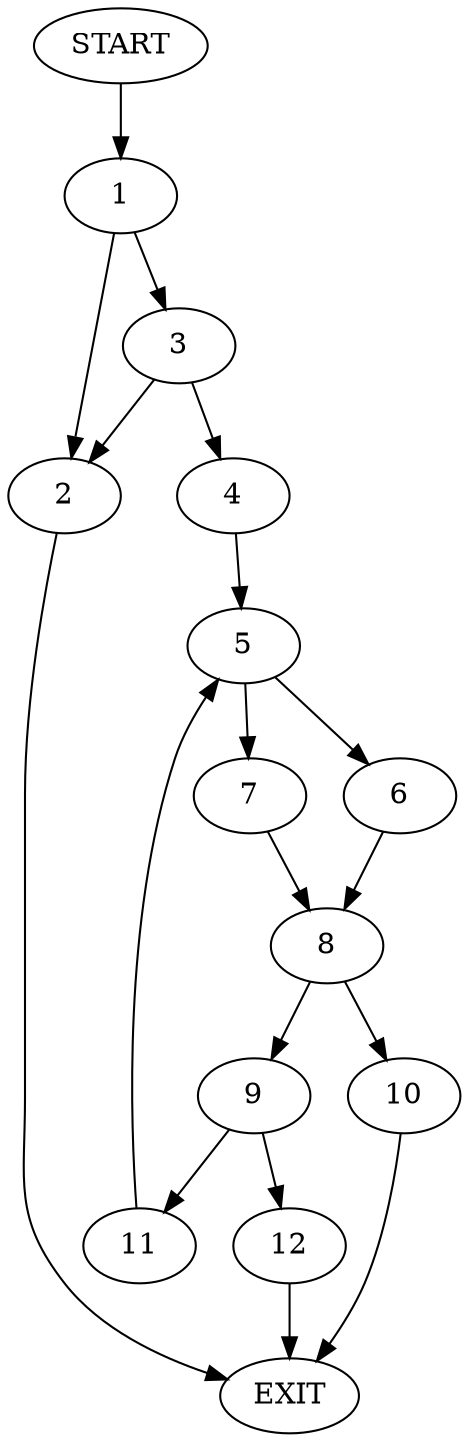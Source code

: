 digraph {
0 [label="START"]
13 [label="EXIT"]
0 -> 1
1 -> 2
1 -> 3
3 -> 4
3 -> 2
2 -> 13
4 -> 5
5 -> 6
5 -> 7
7 -> 8
6 -> 8
8 -> 9
8 -> 10
10 -> 13
9 -> 11
9 -> 12
12 -> 13
11 -> 5
}
